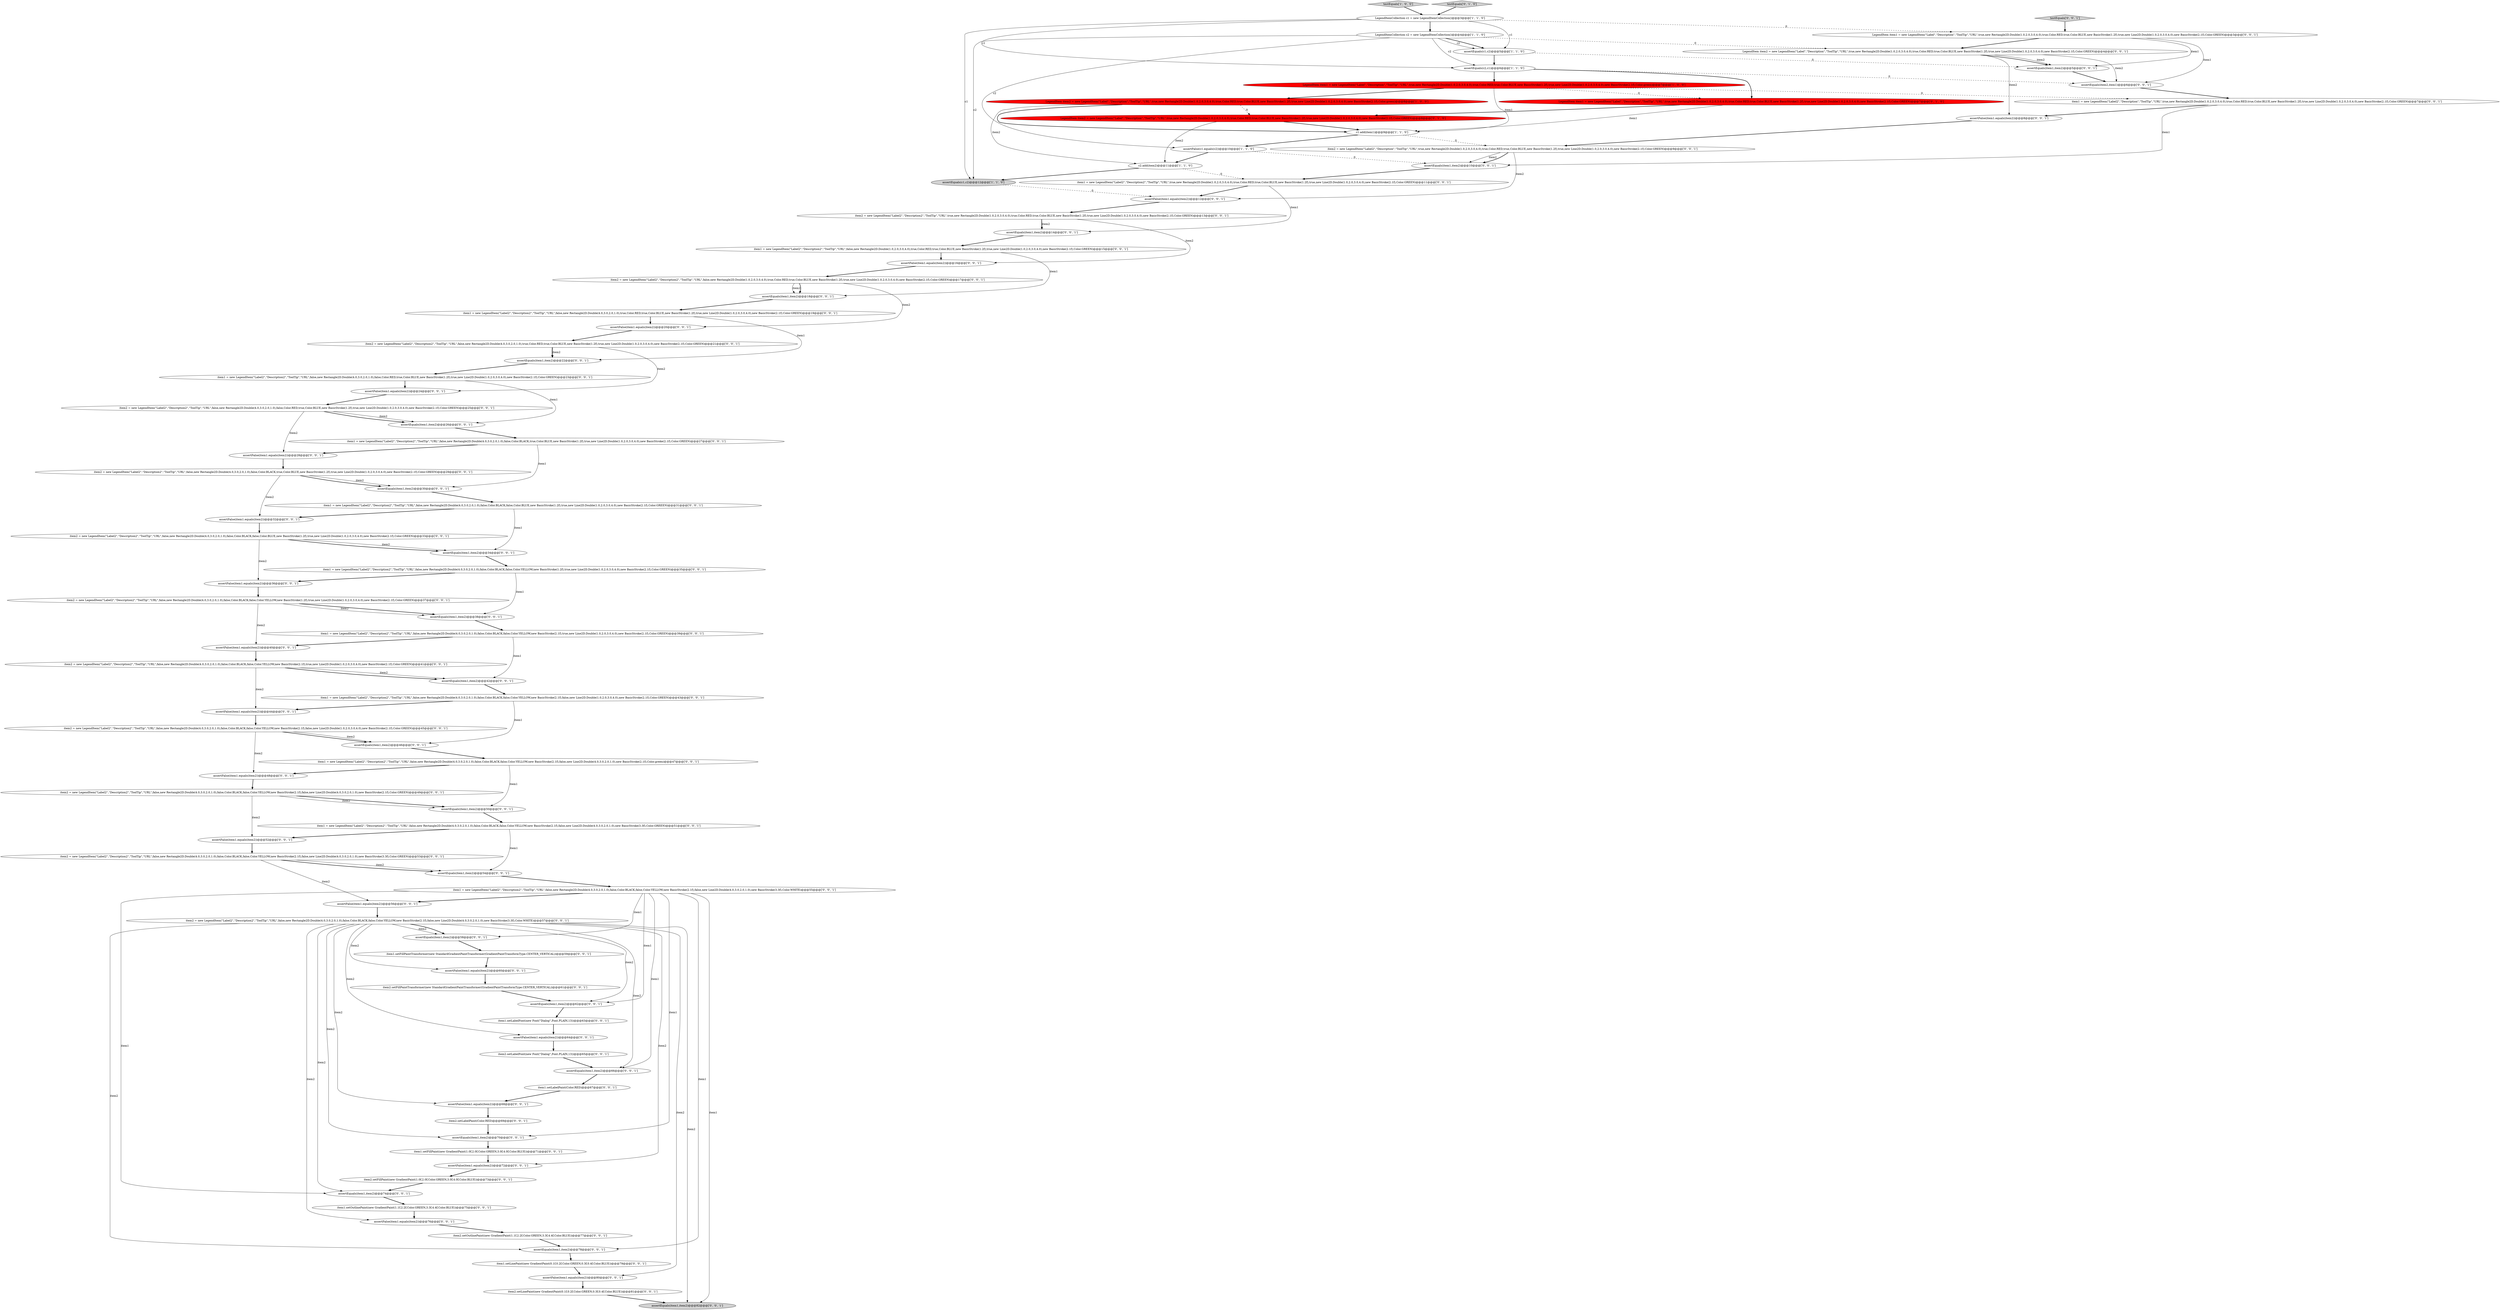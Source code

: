 digraph {
40 [style = filled, label = "item2.setLabelPaint(Color.RED)@@@69@@@['0', '0', '1']", fillcolor = white, shape = ellipse image = "AAA0AAABBB3BBB"];
62 [style = filled, label = "assertFalse(item1.equals(item2))@@@16@@@['0', '0', '1']", fillcolor = white, shape = ellipse image = "AAA0AAABBB3BBB"];
63 [style = filled, label = "assertEquals(item1,item2)@@@70@@@['0', '0', '1']", fillcolor = white, shape = ellipse image = "AAA0AAABBB3BBB"];
8 [style = filled, label = "assertEquals(c2,c1)@@@6@@@['1', '1', '0']", fillcolor = white, shape = ellipse image = "AAA0AAABBB1BBB"];
38 [style = filled, label = "assertEquals(item1,item2)@@@30@@@['0', '0', '1']", fillcolor = white, shape = ellipse image = "AAA0AAABBB3BBB"];
27 [style = filled, label = "assertEquals(item1,item2)@@@34@@@['0', '0', '1']", fillcolor = white, shape = ellipse image = "AAA0AAABBB3BBB"];
89 [style = filled, label = "item1 = new LegendItem(\"Label2\",\"Description2\",\"ToolTip\",\"URL\",false,new Rectangle2D.Double(4.0,3.0,2.0,1.0),false,Color.BLACK,false,Color.YELLOW,new BasicStroke(2.1f),false,new Line2D.Double(4.0,3.0,2.0,1.0),new BasicStroke(3.3f),Color.WHITE)@@@55@@@['0', '0', '1']", fillcolor = white, shape = ellipse image = "AAA0AAABBB3BBB"];
49 [style = filled, label = "item1.setOutlinePaint(new GradientPaint(1.1f,2.2f,Color.GREEN,3.3f,4.4f,Color.BLUE))@@@75@@@['0', '0', '1']", fillcolor = white, shape = ellipse image = "AAA0AAABBB3BBB"];
45 [style = filled, label = "item1 = new LegendItem(\"Label2\",\"Description2\",\"ToolTip\",\"URL\",false,new Rectangle2D.Double(4.0,3.0,2.0,1.0),false,Color.BLACK,false,Color.YELLOW,new BasicStroke(2.1f),true,new Line2D.Double(1.0,2.0,3.0,4.0),new BasicStroke(2.1f),Color.GREEN)@@@39@@@['0', '0', '1']", fillcolor = white, shape = ellipse image = "AAA0AAABBB3BBB"];
31 [style = filled, label = "item2.setLinePaint(new GradientPaint(0.1f,0.2f,Color.GREEN,0.3f,0.4f,Color.BLUE))@@@81@@@['0', '0', '1']", fillcolor = white, shape = ellipse image = "AAA0AAABBB3BBB"];
25 [style = filled, label = "item2 = new LegendItem(\"Label2\",\"Description\",\"ToolTip\",\"URL\",true,new Rectangle2D.Double(1.0,2.0,3.0,4.0),true,Color.RED,true,Color.BLUE,new BasicStroke(1.2f),true,new Line2D.Double(1.0,2.0,3.0,4.0),new BasicStroke(2.1f),Color.GREEN)@@@9@@@['0', '0', '1']", fillcolor = white, shape = ellipse image = "AAA0AAABBB3BBB"];
24 [style = filled, label = "assertEquals(item2,item1)@@@6@@@['0', '0', '1']", fillcolor = white, shape = ellipse image = "AAA0AAABBB3BBB"];
18 [style = filled, label = "item1.setFillPaint(new GradientPaint(1.0f,2.0f,Color.GREEN,3.0f,4.0f,Color.BLUE))@@@71@@@['0', '0', '1']", fillcolor = white, shape = ellipse image = "AAA0AAABBB3BBB"];
32 [style = filled, label = "assertEquals(item1,item2)@@@14@@@['0', '0', '1']", fillcolor = white, shape = ellipse image = "AAA0AAABBB3BBB"];
79 [style = filled, label = "assertFalse(item1.equals(item2))@@@28@@@['0', '0', '1']", fillcolor = white, shape = ellipse image = "AAA0AAABBB3BBB"];
30 [style = filled, label = "assertFalse(item1.equals(item2))@@@32@@@['0', '0', '1']", fillcolor = white, shape = ellipse image = "AAA0AAABBB3BBB"];
93 [style = filled, label = "item2 = new LegendItem(\"Label2\",\"Description2\",\"ToolTip\",\"URL\",false,new Rectangle2D.Double(4.0,3.0,2.0,1.0),false,Color.BLACK,false,Color.YELLOW,new BasicStroke(2.1f),true,new Line2D.Double(1.0,2.0,3.0,4.0),new BasicStroke(2.1f),Color.GREEN)@@@41@@@['0', '0', '1']", fillcolor = white, shape = ellipse image = "AAA0AAABBB3BBB"];
64 [style = filled, label = "assertFalse(item1.equals(item2))@@@12@@@['0', '0', '1']", fillcolor = white, shape = ellipse image = "AAA0AAABBB3BBB"];
3 [style = filled, label = "LegendItem item1 = new LegendItem(\"Label\",\"Description\",\"ToolTip\",\"URL\",true,new Rectangle2D.Double(1.0,2.0,3.0,4.0),true,Color.RED,true,Color.BLUE,new BasicStroke(1.2f),true,new Line2D.Double(1.0,2.0,3.0,4.0),new BasicStroke(2.1f),Color.green)@@@7@@@['1', '0', '0']", fillcolor = red, shape = ellipse image = "AAA1AAABBB1BBB"];
81 [style = filled, label = "assertFalse(item1.equals(item2))@@@56@@@['0', '0', '1']", fillcolor = white, shape = ellipse image = "AAA0AAABBB3BBB"];
21 [style = filled, label = "item1 = new LegendItem(\"Label2\",\"Description2\",\"ToolTip\",\"URL\",false,new Rectangle2D.Double(4.0,3.0,2.0,1.0),false,Color.BLACK,false,Color.YELLOW,new BasicStroke(2.1f),false,new Line2D.Double(1.0,2.0,3.0,4.0),new BasicStroke(2.1f),Color.GREEN)@@@43@@@['0', '0', '1']", fillcolor = white, shape = ellipse image = "AAA0AAABBB3BBB"];
50 [style = filled, label = "assertEquals(item1,item2)@@@5@@@['0', '0', '1']", fillcolor = white, shape = ellipse image = "AAA0AAABBB3BBB"];
73 [style = filled, label = "item1 = new LegendItem(\"Label2\",\"Description2\",\"ToolTip\",\"URL\",false,new Rectangle2D.Double(4.0,3.0,2.0,1.0),false,Color.RED,true,Color.BLUE,new BasicStroke(1.2f),true,new Line2D.Double(1.0,2.0,3.0,4.0),new BasicStroke(2.1f),Color.GREEN)@@@23@@@['0', '0', '1']", fillcolor = white, shape = ellipse image = "AAA0AAABBB3BBB"];
88 [style = filled, label = "item1 = new LegendItem(\"Label2\",\"Description2\",\"ToolTip\",\"URL\",false,new Rectangle2D.Double(4.0,3.0,2.0,1.0),false,Color.BLACK,false,Color.BLUE,new BasicStroke(1.2f),true,new Line2D.Double(1.0,2.0,3.0,4.0),new BasicStroke(2.1f),Color.GREEN)@@@31@@@['0', '0', '1']", fillcolor = white, shape = ellipse image = "AAA0AAABBB3BBB"];
61 [style = filled, label = "item2 = new LegendItem(\"Label2\",\"Description2\",\"ToolTip\",\"URL\",false,new Rectangle2D.Double(4.0,3.0,2.0,1.0),false,Color.BLACK,false,Color.YELLOW,new BasicStroke(2.1f),false,new Line2D.Double(1.0,2.0,3.0,4.0),new BasicStroke(2.1f),Color.GREEN)@@@45@@@['0', '0', '1']", fillcolor = white, shape = ellipse image = "AAA0AAABBB3BBB"];
19 [style = filled, label = "LegendItem item2 = new LegendItem(\"Label\",\"Description\",\"ToolTip\",\"URL\",true,new Rectangle2D.Double(1.0,2.0,3.0,4.0),true,Color.RED,true,Color.BLUE,new BasicStroke(1.2f),true,new Line2D.Double(1.0,2.0,3.0,4.0),new BasicStroke(2.1f),Color.GREEN)@@@4@@@['0', '0', '1']", fillcolor = white, shape = ellipse image = "AAA0AAABBB3BBB"];
52 [style = filled, label = "assertFalse(item1.equals(item2))@@@52@@@['0', '0', '1']", fillcolor = white, shape = ellipse image = "AAA0AAABBB3BBB"];
51 [style = filled, label = "assertFalse(item1.equals(item2))@@@20@@@['0', '0', '1']", fillcolor = white, shape = ellipse image = "AAA0AAABBB3BBB"];
60 [style = filled, label = "assertEquals(item1,item2)@@@38@@@['0', '0', '1']", fillcolor = white, shape = ellipse image = "AAA0AAABBB3BBB"];
4 [style = filled, label = "c1.add(item1)@@@9@@@['1', '1', '0']", fillcolor = white, shape = ellipse image = "AAA0AAABBB1BBB"];
28 [style = filled, label = "assertEquals(item1,item2)@@@42@@@['0', '0', '1']", fillcolor = white, shape = ellipse image = "AAA0AAABBB3BBB"];
59 [style = filled, label = "assertEquals(item1,item2)@@@78@@@['0', '0', '1']", fillcolor = white, shape = ellipse image = "AAA0AAABBB3BBB"];
1 [style = filled, label = "assertFalse(c1.equals(c2))@@@10@@@['1', '1', '0']", fillcolor = white, shape = ellipse image = "AAA0AAABBB1BBB"];
82 [style = filled, label = "item2 = new LegendItem(\"Label2\",\"Description2\",\"ToolTip\",\"URL\",false,new Rectangle2D.Double(4.0,3.0,2.0,1.0),false,Color.BLACK,false,Color.YELLOW,new BasicStroke(1.2f),true,new Line2D.Double(1.0,2.0,3.0,4.0),new BasicStroke(2.1f),Color.GREEN)@@@37@@@['0', '0', '1']", fillcolor = white, shape = ellipse image = "AAA0AAABBB3BBB"];
43 [style = filled, label = "item1 = new LegendItem(\"Label2\",\"Description\",\"ToolTip\",\"URL\",true,new Rectangle2D.Double(1.0,2.0,3.0,4.0),true,Color.RED,true,Color.BLUE,new BasicStroke(1.2f),true,new Line2D.Double(1.0,2.0,3.0,4.0),new BasicStroke(2.1f),Color.GREEN)@@@7@@@['0', '0', '1']", fillcolor = white, shape = ellipse image = "AAA0AAABBB3BBB"];
29 [style = filled, label = "assertEquals(item1,item2)@@@58@@@['0', '0', '1']", fillcolor = white, shape = ellipse image = "AAA0AAABBB3BBB"];
39 [style = filled, label = "item2.setFillPaint(new GradientPaint(1.0f,2.0f,Color.GREEN,3.0f,4.0f,Color.BLUE))@@@73@@@['0', '0', '1']", fillcolor = white, shape = ellipse image = "AAA0AAABBB3BBB"];
58 [style = filled, label = "item1.setFillPaintTransformer(new StandardGradientPaintTransformer(GradientPaintTransformType.CENTER_VERTICAL))@@@59@@@['0', '0', '1']", fillcolor = white, shape = ellipse image = "AAA0AAABBB3BBB"];
85 [style = filled, label = "assertFalse(item1.equals(item2))@@@80@@@['0', '0', '1']", fillcolor = white, shape = ellipse image = "AAA0AAABBB3BBB"];
65 [style = filled, label = "assertEquals(item1,item2)@@@18@@@['0', '0', '1']", fillcolor = white, shape = ellipse image = "AAA0AAABBB3BBB"];
87 [style = filled, label = "assertEquals(item1,item2)@@@22@@@['0', '0', '1']", fillcolor = white, shape = ellipse image = "AAA0AAABBB3BBB"];
17 [style = filled, label = "item2.setOutlinePaint(new GradientPaint(1.1f,2.2f,Color.GREEN,3.3f,4.4f,Color.BLUE))@@@77@@@['0', '0', '1']", fillcolor = white, shape = ellipse image = "AAA0AAABBB3BBB"];
41 [style = filled, label = "assertEquals(item1,item2)@@@26@@@['0', '0', '1']", fillcolor = white, shape = ellipse image = "AAA0AAABBB3BBB"];
33 [style = filled, label = "item1 = new LegendItem(\"Label2\",\"Description2\",\"ToolTip\",\"URL\",false,new Rectangle2D.Double(4.0,3.0,2.0,1.0),false,Color.BLACK,false,Color.YELLOW,new BasicStroke(1.2f),true,new Line2D.Double(1.0,2.0,3.0,4.0),new BasicStroke(2.1f),Color.GREEN)@@@35@@@['0', '0', '1']", fillcolor = white, shape = ellipse image = "AAA0AAABBB3BBB"];
80 [style = filled, label = "assertEquals(item1,item2)@@@62@@@['0', '0', '1']", fillcolor = white, shape = ellipse image = "AAA0AAABBB3BBB"];
16 [style = filled, label = "assertFalse(item1.equals(item2))@@@40@@@['0', '0', '1']", fillcolor = white, shape = ellipse image = "AAA0AAABBB3BBB"];
13 [style = filled, label = "LegendItem item1 = new LegendItem(\"Label\",\"Description\",\"ToolTip\",\"URL\",true,new Rectangle2D.Double(1.0,2.0,3.0,4.0),true,Color.RED,true,Color.BLUE,new BasicStroke(1.2f),true,new Line2D.Double(1.0,2.0,3.0,4.0),new BasicStroke(2.1f),Color.GREEN)@@@7@@@['0', '1', '0']", fillcolor = red, shape = ellipse image = "AAA1AAABBB2BBB"];
71 [style = filled, label = "assertFalse(item1.equals(item2))@@@44@@@['0', '0', '1']", fillcolor = white, shape = ellipse image = "AAA0AAABBB3BBB"];
57 [style = filled, label = "assertFalse(item1.equals(item2))@@@36@@@['0', '0', '1']", fillcolor = white, shape = ellipse image = "AAA0AAABBB3BBB"];
67 [style = filled, label = "assertFalse(item1.equals(item2))@@@8@@@['0', '0', '1']", fillcolor = white, shape = ellipse image = "AAA0AAABBB3BBB"];
15 [style = filled, label = "assertEquals(item1,item2)@@@54@@@['0', '0', '1']", fillcolor = white, shape = ellipse image = "AAA0AAABBB3BBB"];
91 [style = filled, label = "item2 = new LegendItem(\"Label2\",\"Description2\",\"ToolTip\",\"URL\",false,new Rectangle2D.Double(4.0,3.0,2.0,1.0),false,Color.BLACK,false,Color.YELLOW,new BasicStroke(2.1f),false,new Line2D.Double(4.0,3.0,2.0,1.0),new BasicStroke(2.1f),Color.GREEN)@@@49@@@['0', '0', '1']", fillcolor = white, shape = ellipse image = "AAA0AAABBB3BBB"];
68 [style = filled, label = "item2 = new LegendItem(\"Label2\",\"Description2\",\"ToolTip\",\"URL\",false,new Rectangle2D.Double(4.0,3.0,2.0,1.0),false,Color.BLACK,false,Color.YELLOW,new BasicStroke(2.1f),false,new Line2D.Double(4.0,3.0,2.0,1.0),new BasicStroke(3.3f),Color.GREEN)@@@53@@@['0', '0', '1']", fillcolor = white, shape = ellipse image = "AAA0AAABBB3BBB"];
92 [style = filled, label = "item2 = new LegendItem(\"Label2\",\"Description2\",\"ToolTip\",\"URL\",false,new Rectangle2D.Double(4.0,3.0,2.0,1.0),false,Color.BLACK,true,Color.BLUE,new BasicStroke(1.2f),true,new Line2D.Double(1.0,2.0,3.0,4.0),new BasicStroke(2.1f),Color.GREEN)@@@29@@@['0', '0', '1']", fillcolor = white, shape = ellipse image = "AAA0AAABBB3BBB"];
26 [style = filled, label = "item1.setLabelFont(new Font(\"Dialog\",Font.PLAIN,13))@@@63@@@['0', '0', '1']", fillcolor = white, shape = ellipse image = "AAA0AAABBB3BBB"];
54 [style = filled, label = "assertFalse(item1.equals(item2))@@@64@@@['0', '0', '1']", fillcolor = white, shape = ellipse image = "AAA0AAABBB3BBB"];
77 [style = filled, label = "assertFalse(item1.equals(item2))@@@60@@@['0', '0', '1']", fillcolor = white, shape = ellipse image = "AAA0AAABBB3BBB"];
23 [style = filled, label = "assertFalse(item1.equals(item2))@@@76@@@['0', '0', '1']", fillcolor = white, shape = ellipse image = "AAA0AAABBB3BBB"];
44 [style = filled, label = "item2 = new LegendItem(\"Label2\",\"Description2\",\"ToolTip\",\"URL\",false,new Rectangle2D.Double(4.0,3.0,2.0,1.0),false,Color.BLACK,false,Color.BLUE,new BasicStroke(1.2f),true,new Line2D.Double(1.0,2.0,3.0,4.0),new BasicStroke(2.1f),Color.GREEN)@@@33@@@['0', '0', '1']", fillcolor = white, shape = ellipse image = "AAA0AAABBB3BBB"];
56 [style = filled, label = "assertFalse(item1.equals(item2))@@@68@@@['0', '0', '1']", fillcolor = white, shape = ellipse image = "AAA0AAABBB3BBB"];
34 [style = filled, label = "assertFalse(item1.equals(item2))@@@24@@@['0', '0', '1']", fillcolor = white, shape = ellipse image = "AAA0AAABBB3BBB"];
6 [style = filled, label = "testEquals['1', '0', '0']", fillcolor = lightgray, shape = diamond image = "AAA0AAABBB1BBB"];
74 [style = filled, label = "item2 = new LegendItem(\"Label2\",\"Description2\",\"ToolTip\",\"URL\",false,new Rectangle2D.Double(4.0,3.0,2.0,1.0),false,Color.RED,true,Color.BLUE,new BasicStroke(1.2f),true,new Line2D.Double(1.0,2.0,3.0,4.0),new BasicStroke(2.1f),Color.GREEN)@@@25@@@['0', '0', '1']", fillcolor = white, shape = ellipse image = "AAA0AAABBB3BBB"];
94 [style = filled, label = "testEquals['0', '0', '1']", fillcolor = lightgray, shape = diamond image = "AAA0AAABBB3BBB"];
55 [style = filled, label = "item2 = new LegendItem(\"Label2\",\"Description2\",\"ToolTip\",\"URL\",true,new Rectangle2D.Double(1.0,2.0,3.0,4.0),true,Color.RED,true,Color.BLUE,new BasicStroke(1.2f),true,new Line2D.Double(1.0,2.0,3.0,4.0),new BasicStroke(2.1f),Color.GREEN)@@@13@@@['0', '0', '1']", fillcolor = white, shape = ellipse image = "AAA0AAABBB3BBB"];
53 [style = filled, label = "item2.setLabelFont(new Font(\"Dialog\",Font.PLAIN,13))@@@65@@@['0', '0', '1']", fillcolor = white, shape = ellipse image = "AAA0AAABBB3BBB"];
47 [style = filled, label = "item2 = new LegendItem(\"Label2\",\"Description2\",\"ToolTip\",\"URL\",false,new Rectangle2D.Double(4.0,3.0,2.0,1.0),false,Color.BLACK,false,Color.YELLOW,new BasicStroke(2.1f),false,new Line2D.Double(4.0,3.0,2.0,1.0),new BasicStroke(3.3f),Color.WHITE)@@@57@@@['0', '0', '1']", fillcolor = white, shape = ellipse image = "AAA0AAABBB3BBB"];
78 [style = filled, label = "assertEquals(item1,item2)@@@66@@@['0', '0', '1']", fillcolor = white, shape = ellipse image = "AAA0AAABBB3BBB"];
69 [style = filled, label = "item2 = new LegendItem(\"Label2\",\"Description2\",\"ToolTip\",\"URL\",false,new Rectangle2D.Double(1.0,2.0,3.0,4.0),true,Color.RED,true,Color.BLUE,new BasicStroke(1.2f),true,new Line2D.Double(1.0,2.0,3.0,4.0),new BasicStroke(2.1f),Color.GREEN)@@@17@@@['0', '0', '1']", fillcolor = white, shape = ellipse image = "AAA0AAABBB3BBB"];
66 [style = filled, label = "item2 = new LegendItem(\"Label2\",\"Description2\",\"ToolTip\",\"URL\",false,new Rectangle2D.Double(4.0,3.0,2.0,1.0),true,Color.RED,true,Color.BLUE,new BasicStroke(1.2f),true,new Line2D.Double(1.0,2.0,3.0,4.0),new BasicStroke(2.1f),Color.GREEN)@@@21@@@['0', '0', '1']", fillcolor = white, shape = ellipse image = "AAA0AAABBB3BBB"];
84 [style = filled, label = "item1 = new LegendItem(\"Label2\",\"Description2\",\"ToolTip\",\"URL\",false,new Rectangle2D.Double(4.0,3.0,2.0,1.0),false,Color.BLACK,false,Color.YELLOW,new BasicStroke(2.1f),false,new Line2D.Double(4.0,3.0,2.0,1.0),new BasicStroke(3.3f),Color.GREEN)@@@51@@@['0', '0', '1']", fillcolor = white, shape = ellipse image = "AAA0AAABBB3BBB"];
36 [style = filled, label = "item1.setLinePaint(new GradientPaint(0.1f,0.2f,Color.GREEN,0.3f,0.4f,Color.BLUE))@@@79@@@['0', '0', '1']", fillcolor = white, shape = ellipse image = "AAA0AAABBB3BBB"];
48 [style = filled, label = "item2.setFillPaintTransformer(new StandardGradientPaintTransformer(GradientPaintTransformType.CENTER_VERTICAL))@@@61@@@['0', '0', '1']", fillcolor = white, shape = ellipse image = "AAA0AAABBB3BBB"];
90 [style = filled, label = "assertFalse(item1.equals(item2))@@@48@@@['0', '0', '1']", fillcolor = white, shape = ellipse image = "AAA0AAABBB3BBB"];
12 [style = filled, label = "LegendItem item2 = new LegendItem(\"Label\",\"Description\",\"ToolTip\",\"URL\",true,new Rectangle2D.Double(1.0,2.0,3.0,4.0),true,Color.RED,true,Color.BLUE,new BasicStroke(1.2f),true,new Line2D.Double(1.0,2.0,3.0,4.0),new BasicStroke(2.1f),Color.GREEN)@@@8@@@['0', '1', '0']", fillcolor = red, shape = ellipse image = "AAA1AAABBB2BBB"];
86 [style = filled, label = "assertEquals(item1,item2)@@@82@@@['0', '0', '1']", fillcolor = lightgray, shape = ellipse image = "AAA0AAABBB3BBB"];
46 [style = filled, label = "assertEquals(item1,item2)@@@46@@@['0', '0', '1']", fillcolor = white, shape = ellipse image = "AAA0AAABBB3BBB"];
83 [style = filled, label = "item1 = new LegendItem(\"Label2\",\"Description2\",\"ToolTip\",\"URL\",false,new Rectangle2D.Double(4.0,3.0,2.0,1.0),false,Color.BLACK,false,Color.YELLOW,new BasicStroke(2.1f),false,new Line2D.Double(4.0,3.0,2.0,1.0),new BasicStroke(2.1f),Color.green)@@@47@@@['0', '0', '1']", fillcolor = white, shape = ellipse image = "AAA0AAABBB3BBB"];
14 [style = filled, label = "assertEquals(item1,item2)@@@50@@@['0', '0', '1']", fillcolor = white, shape = ellipse image = "AAA0AAABBB3BBB"];
0 [style = filled, label = "assertEquals(c1,c2)@@@5@@@['1', '1', '0']", fillcolor = white, shape = ellipse image = "AAA0AAABBB1BBB"];
75 [style = filled, label = "assertEquals(item1,item2)@@@74@@@['0', '0', '1']", fillcolor = white, shape = ellipse image = "AAA0AAABBB3BBB"];
35 [style = filled, label = "item1.setLabelPaint(Color.RED)@@@67@@@['0', '0', '1']", fillcolor = white, shape = ellipse image = "AAA0AAABBB3BBB"];
70 [style = filled, label = "item1 = new LegendItem(\"Label2\",\"Description2\",\"ToolTip\",\"URL\",false,new Rectangle2D.Double(4.0,3.0,2.0,1.0),false,Color.BLACK,true,Color.BLUE,new BasicStroke(1.2f),true,new Line2D.Double(1.0,2.0,3.0,4.0),new BasicStroke(2.1f),Color.GREEN)@@@27@@@['0', '0', '1']", fillcolor = white, shape = ellipse image = "AAA0AAABBB3BBB"];
76 [style = filled, label = "LegendItem item1 = new LegendItem(\"Label\",\"Description\",\"ToolTip\",\"URL\",true,new Rectangle2D.Double(1.0,2.0,3.0,4.0),true,Color.RED,true,Color.BLUE,new BasicStroke(1.2f),true,new Line2D.Double(1.0,2.0,3.0,4.0),new BasicStroke(2.1f),Color.GREEN)@@@3@@@['0', '0', '1']", fillcolor = white, shape = ellipse image = "AAA0AAABBB3BBB"];
22 [style = filled, label = "item1 = new LegendItem(\"Label2\",\"Description2\",\"ToolTip\",\"URL\",false,new Rectangle2D.Double(1.0,2.0,3.0,4.0),true,Color.RED,true,Color.BLUE,new BasicStroke(1.2f),true,new Line2D.Double(1.0,2.0,3.0,4.0),new BasicStroke(2.1f),Color.GREEN)@@@15@@@['0', '0', '1']", fillcolor = white, shape = ellipse image = "AAA0AAABBB3BBB"];
5 [style = filled, label = "LegendItem item2 = new LegendItem(\"Label\",\"Description\",\"ToolTip\",\"URL\",true,new Rectangle2D.Double(1.0,2.0,3.0,4.0),true,Color.RED,true,Color.BLUE,new BasicStroke(1.2f),true,new Line2D.Double(1.0,2.0,3.0,4.0),new BasicStroke(2.1f),Color.green)@@@8@@@['1', '0', '0']", fillcolor = red, shape = ellipse image = "AAA1AAABBB1BBB"];
11 [style = filled, label = "testEquals['0', '1', '0']", fillcolor = lightgray, shape = diamond image = "AAA0AAABBB2BBB"];
42 [style = filled, label = "assertEquals(item1,item2)@@@10@@@['0', '0', '1']", fillcolor = white, shape = ellipse image = "AAA0AAABBB3BBB"];
2 [style = filled, label = "c2.add(item2)@@@11@@@['1', '1', '0']", fillcolor = white, shape = ellipse image = "AAA0AAABBB1BBB"];
7 [style = filled, label = "LegendItemCollection c2 = new LegendItemCollection()@@@4@@@['1', '1', '0']", fillcolor = white, shape = ellipse image = "AAA0AAABBB1BBB"];
10 [style = filled, label = "LegendItemCollection c1 = new LegendItemCollection()@@@3@@@['1', '1', '0']", fillcolor = white, shape = ellipse image = "AAA0AAABBB1BBB"];
37 [style = filled, label = "assertFalse(item1.equals(item2))@@@72@@@['0', '0', '1']", fillcolor = white, shape = ellipse image = "AAA0AAABBB3BBB"];
20 [style = filled, label = "item1 = new LegendItem(\"Label2\",\"Description2\",\"ToolTip\",\"URL\",true,new Rectangle2D.Double(1.0,2.0,3.0,4.0),true,Color.RED,true,Color.BLUE,new BasicStroke(1.2f),true,new Line2D.Double(1.0,2.0,3.0,4.0),new BasicStroke(2.1f),Color.GREEN)@@@11@@@['0', '0', '1']", fillcolor = white, shape = ellipse image = "AAA0AAABBB3BBB"];
9 [style = filled, label = "assertEquals(c1,c2)@@@12@@@['1', '1', '0']", fillcolor = lightgray, shape = ellipse image = "AAA0AAABBB1BBB"];
72 [style = filled, label = "item1 = new LegendItem(\"Label2\",\"Description2\",\"ToolTip\",\"URL\",false,new Rectangle2D.Double(4.0,3.0,2.0,1.0),true,Color.RED,true,Color.BLUE,new BasicStroke(1.2f),true,new Line2D.Double(1.0,2.0,3.0,4.0),new BasicStroke(2.1f),Color.GREEN)@@@19@@@['0', '0', '1']", fillcolor = white, shape = ellipse image = "AAA0AAABBB3BBB"];
89->63 [style = solid, label="item1"];
94->76 [style = bold, label=""];
31->86 [style = bold, label=""];
10->0 [style = solid, label="c1"];
82->60 [style = bold, label=""];
45->28 [style = solid, label="item1"];
32->22 [style = bold, label=""];
1->42 [style = dashed, label="0"];
10->9 [style = solid, label="c1"];
67->25 [style = bold, label=""];
69->65 [style = solid, label="item2"];
38->88 [style = bold, label=""];
47->86 [style = solid, label="item2"];
25->42 [style = solid, label="item2"];
89->75 [style = solid, label="item1"];
61->46 [style = bold, label=""];
82->16 [style = solid, label="item2"];
24->43 [style = bold, label=""];
21->71 [style = bold, label=""];
9->64 [style = dashed, label="0"];
79->92 [style = bold, label=""];
74->41 [style = solid, label="item2"];
4->25 [style = dashed, label="0"];
52->68 [style = bold, label=""];
88->27 [style = solid, label="item1"];
93->28 [style = solid, label="item2"];
3->5 [style = bold, label=""];
28->21 [style = bold, label=""];
10->8 [style = solid, label="c1"];
13->4 [style = solid, label="item1"];
33->60 [style = solid, label="item1"];
70->79 [style = bold, label=""];
43->42 [style = solid, label="item1"];
68->15 [style = solid, label="item2"];
40->63 [style = bold, label=""];
0->8 [style = bold, label=""];
19->67 [style = solid, label="item2"];
20->32 [style = solid, label="item1"];
76->24 [style = solid, label="item1"];
54->53 [style = bold, label=""];
23->17 [style = bold, label=""];
61->46 [style = solid, label="item2"];
91->14 [style = bold, label=""];
27->33 [style = bold, label=""];
19->24 [style = solid, label="item2"];
81->47 [style = bold, label=""];
83->90 [style = bold, label=""];
88->30 [style = bold, label=""];
53->78 [style = bold, label=""];
3->4 [style = solid, label="item1"];
47->80 [style = solid, label="item2"];
89->59 [style = solid, label="item1"];
47->37 [style = solid, label="item2"];
74->41 [style = bold, label=""];
16->93 [style = bold, label=""];
84->52 [style = bold, label=""];
63->18 [style = bold, label=""];
66->34 [style = solid, label="item2"];
89->80 [style = solid, label="item1"];
77->48 [style = bold, label=""];
68->81 [style = solid, label="item2"];
39->75 [style = bold, label=""];
7->0 [style = bold, label=""];
2->9 [style = bold, label=""];
34->74 [style = bold, label=""];
10->7 [style = bold, label=""];
43->67 [style = bold, label=""];
93->71 [style = solid, label="item2"];
71->61 [style = bold, label=""];
55->32 [style = solid, label="item2"];
91->14 [style = solid, label="item2"];
7->0 [style = solid, label="c2"];
13->12 [style = bold, label=""];
89->81 [style = bold, label=""];
78->35 [style = bold, label=""];
65->72 [style = bold, label=""];
48->80 [style = bold, label=""];
36->85 [style = bold, label=""];
47->23 [style = solid, label="item2"];
55->32 [style = bold, label=""];
56->40 [style = bold, label=""];
0->50 [style = dashed, label="0"];
90->91 [style = bold, label=""];
85->31 [style = bold, label=""];
76->50 [style = solid, label="item1"];
30->44 [style = bold, label=""];
41->70 [style = bold, label=""];
47->54 [style = solid, label="item2"];
84->15 [style = solid, label="item1"];
18->37 [style = bold, label=""];
47->56 [style = solid, label="item2"];
61->90 [style = solid, label="item2"];
92->38 [style = solid, label="item2"];
5->12 [style = dashed, label="0"];
89->86 [style = solid, label="item1"];
64->55 [style = bold, label=""];
46->83 [style = bold, label=""];
7->1 [style = solid, label="c2"];
8->3 [style = bold, label=""];
47->29 [style = solid, label="item2"];
45->16 [style = bold, label=""];
80->26 [style = bold, label=""];
49->23 [style = bold, label=""];
19->50 [style = bold, label=""];
33->57 [style = bold, label=""];
70->38 [style = solid, label="item1"];
47->78 [style = solid, label="item2"];
3->13 [style = dashed, label="0"];
47->59 [style = solid, label="item2"];
68->15 [style = bold, label=""];
66->87 [style = bold, label=""];
19->50 [style = solid, label="item2"];
73->41 [style = solid, label="item1"];
14->84 [style = bold, label=""];
7->9 [style = solid, label="c2"];
47->29 [style = bold, label=""];
89->78 [style = solid, label="item1"];
47->63 [style = solid, label="item2"];
74->79 [style = solid, label="item2"];
26->54 [style = bold, label=""];
11->10 [style = bold, label=""];
73->34 [style = bold, label=""];
20->64 [style = bold, label=""];
6->10 [style = bold, label=""];
5->4 [style = bold, label=""];
5->2 [style = solid, label="item2"];
47->85 [style = solid, label="item2"];
25->42 [style = bold, label=""];
4->1 [style = bold, label=""];
1->2 [style = bold, label=""];
75->49 [style = bold, label=""];
57->82 [style = bold, label=""];
76->19 [style = bold, label=""];
66->87 [style = solid, label="item2"];
62->69 [style = bold, label=""];
37->39 [style = bold, label=""];
87->73 [style = bold, label=""];
92->38 [style = bold, label=""];
8->13 [style = bold, label=""];
50->24 [style = bold, label=""];
7->8 [style = solid, label="c2"];
21->46 [style = solid, label="item1"];
15->89 [style = bold, label=""];
69->65 [style = bold, label=""];
82->60 [style = solid, label="item2"];
2->20 [style = dashed, label="0"];
58->77 [style = bold, label=""];
91->52 [style = solid, label="item2"];
55->62 [style = solid, label="item2"];
22->65 [style = solid, label="item1"];
29->58 [style = bold, label=""];
72->87 [style = solid, label="item1"];
42->20 [style = bold, label=""];
8->24 [style = dashed, label="0"];
35->56 [style = bold, label=""];
44->57 [style = solid, label="item2"];
69->51 [style = solid, label="item2"];
10->76 [style = dashed, label="0"];
93->28 [style = bold, label=""];
12->2 [style = solid, label="item2"];
60->45 [style = bold, label=""];
47->75 [style = solid, label="item2"];
44->27 [style = solid, label="item2"];
92->30 [style = solid, label="item2"];
25->64 [style = solid, label="item2"];
12->4 [style = bold, label=""];
22->62 [style = bold, label=""];
7->19 [style = dashed, label="0"];
3->43 [style = dashed, label="0"];
47->77 [style = solid, label="item2"];
72->51 [style = bold, label=""];
59->36 [style = bold, label=""];
83->14 [style = solid, label="item1"];
17->59 [style = bold, label=""];
89->29 [style = solid, label="item1"];
44->27 [style = bold, label=""];
51->66 [style = bold, label=""];
}
